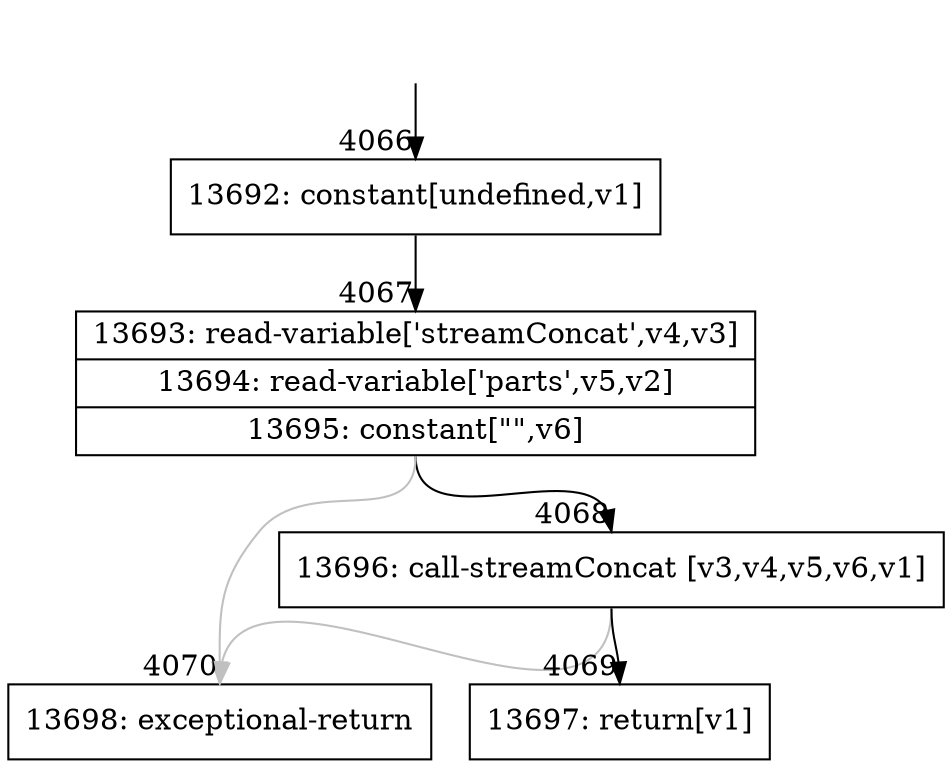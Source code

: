 digraph {
rankdir="TD"
BB_entry323[shape=none,label=""];
BB_entry323 -> BB4066 [tailport=s, headport=n, headlabel="    4066"]
BB4066 [shape=record label="{13692: constant[undefined,v1]}" ] 
BB4066 -> BB4067 [tailport=s, headport=n, headlabel="      4067"]
BB4067 [shape=record label="{13693: read-variable['streamConcat',v4,v3]|13694: read-variable['parts',v5,v2]|13695: constant[\"\",v6]}" ] 
BB4067 -> BB4068 [tailport=s, headport=n, headlabel="      4068"]
BB4067 -> BB4070 [tailport=s, headport=n, color=gray, headlabel="      4070"]
BB4068 [shape=record label="{13696: call-streamConcat [v3,v4,v5,v6,v1]}" ] 
BB4068 -> BB4069 [tailport=s, headport=n, headlabel="      4069"]
BB4068 -> BB4070 [tailport=s, headport=n, color=gray]
BB4069 [shape=record label="{13697: return[v1]}" ] 
BB4070 [shape=record label="{13698: exceptional-return}" ] 
//#$~ 7837
}
